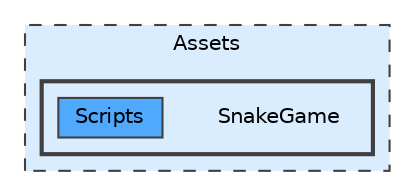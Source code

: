digraph "Assets/SnakeGame"
{
 // LATEX_PDF_SIZE
  bgcolor="transparent";
  edge [fontname=Helvetica,fontsize=10,labelfontname=Helvetica,labelfontsize=10];
  node [fontname=Helvetica,fontsize=10,shape=box,height=0.2,width=0.4];
  compound=true
  subgraph clusterdir_84bbf7b3c7f28a5a18725745e1505219 {
    graph [ bgcolor="#daedff", pencolor="grey25", label="Assets", fontname=Helvetica,fontsize=10 style="filled,dashed", URL="dir_84bbf7b3c7f28a5a18725745e1505219.html",tooltip=""]
  subgraph clusterdir_d3171129dfb845487b7f6d303e2c90e8 {
    graph [ bgcolor="#daedff", pencolor="grey25", label="", fontname=Helvetica,fontsize=10 style="filled,bold", URL="dir_d3171129dfb845487b7f6d303e2c90e8.html",tooltip=""]
    dir_d3171129dfb845487b7f6d303e2c90e8 [shape=plaintext, label="SnakeGame"];
  dir_a2e8f6d67759e45b2a32430870e62d67 [label="Scripts", fillcolor="#4ea9ff", color="grey25", style="filled", URL="dir_a2e8f6d67759e45b2a32430870e62d67.html",tooltip=""];
  }
  }
}
